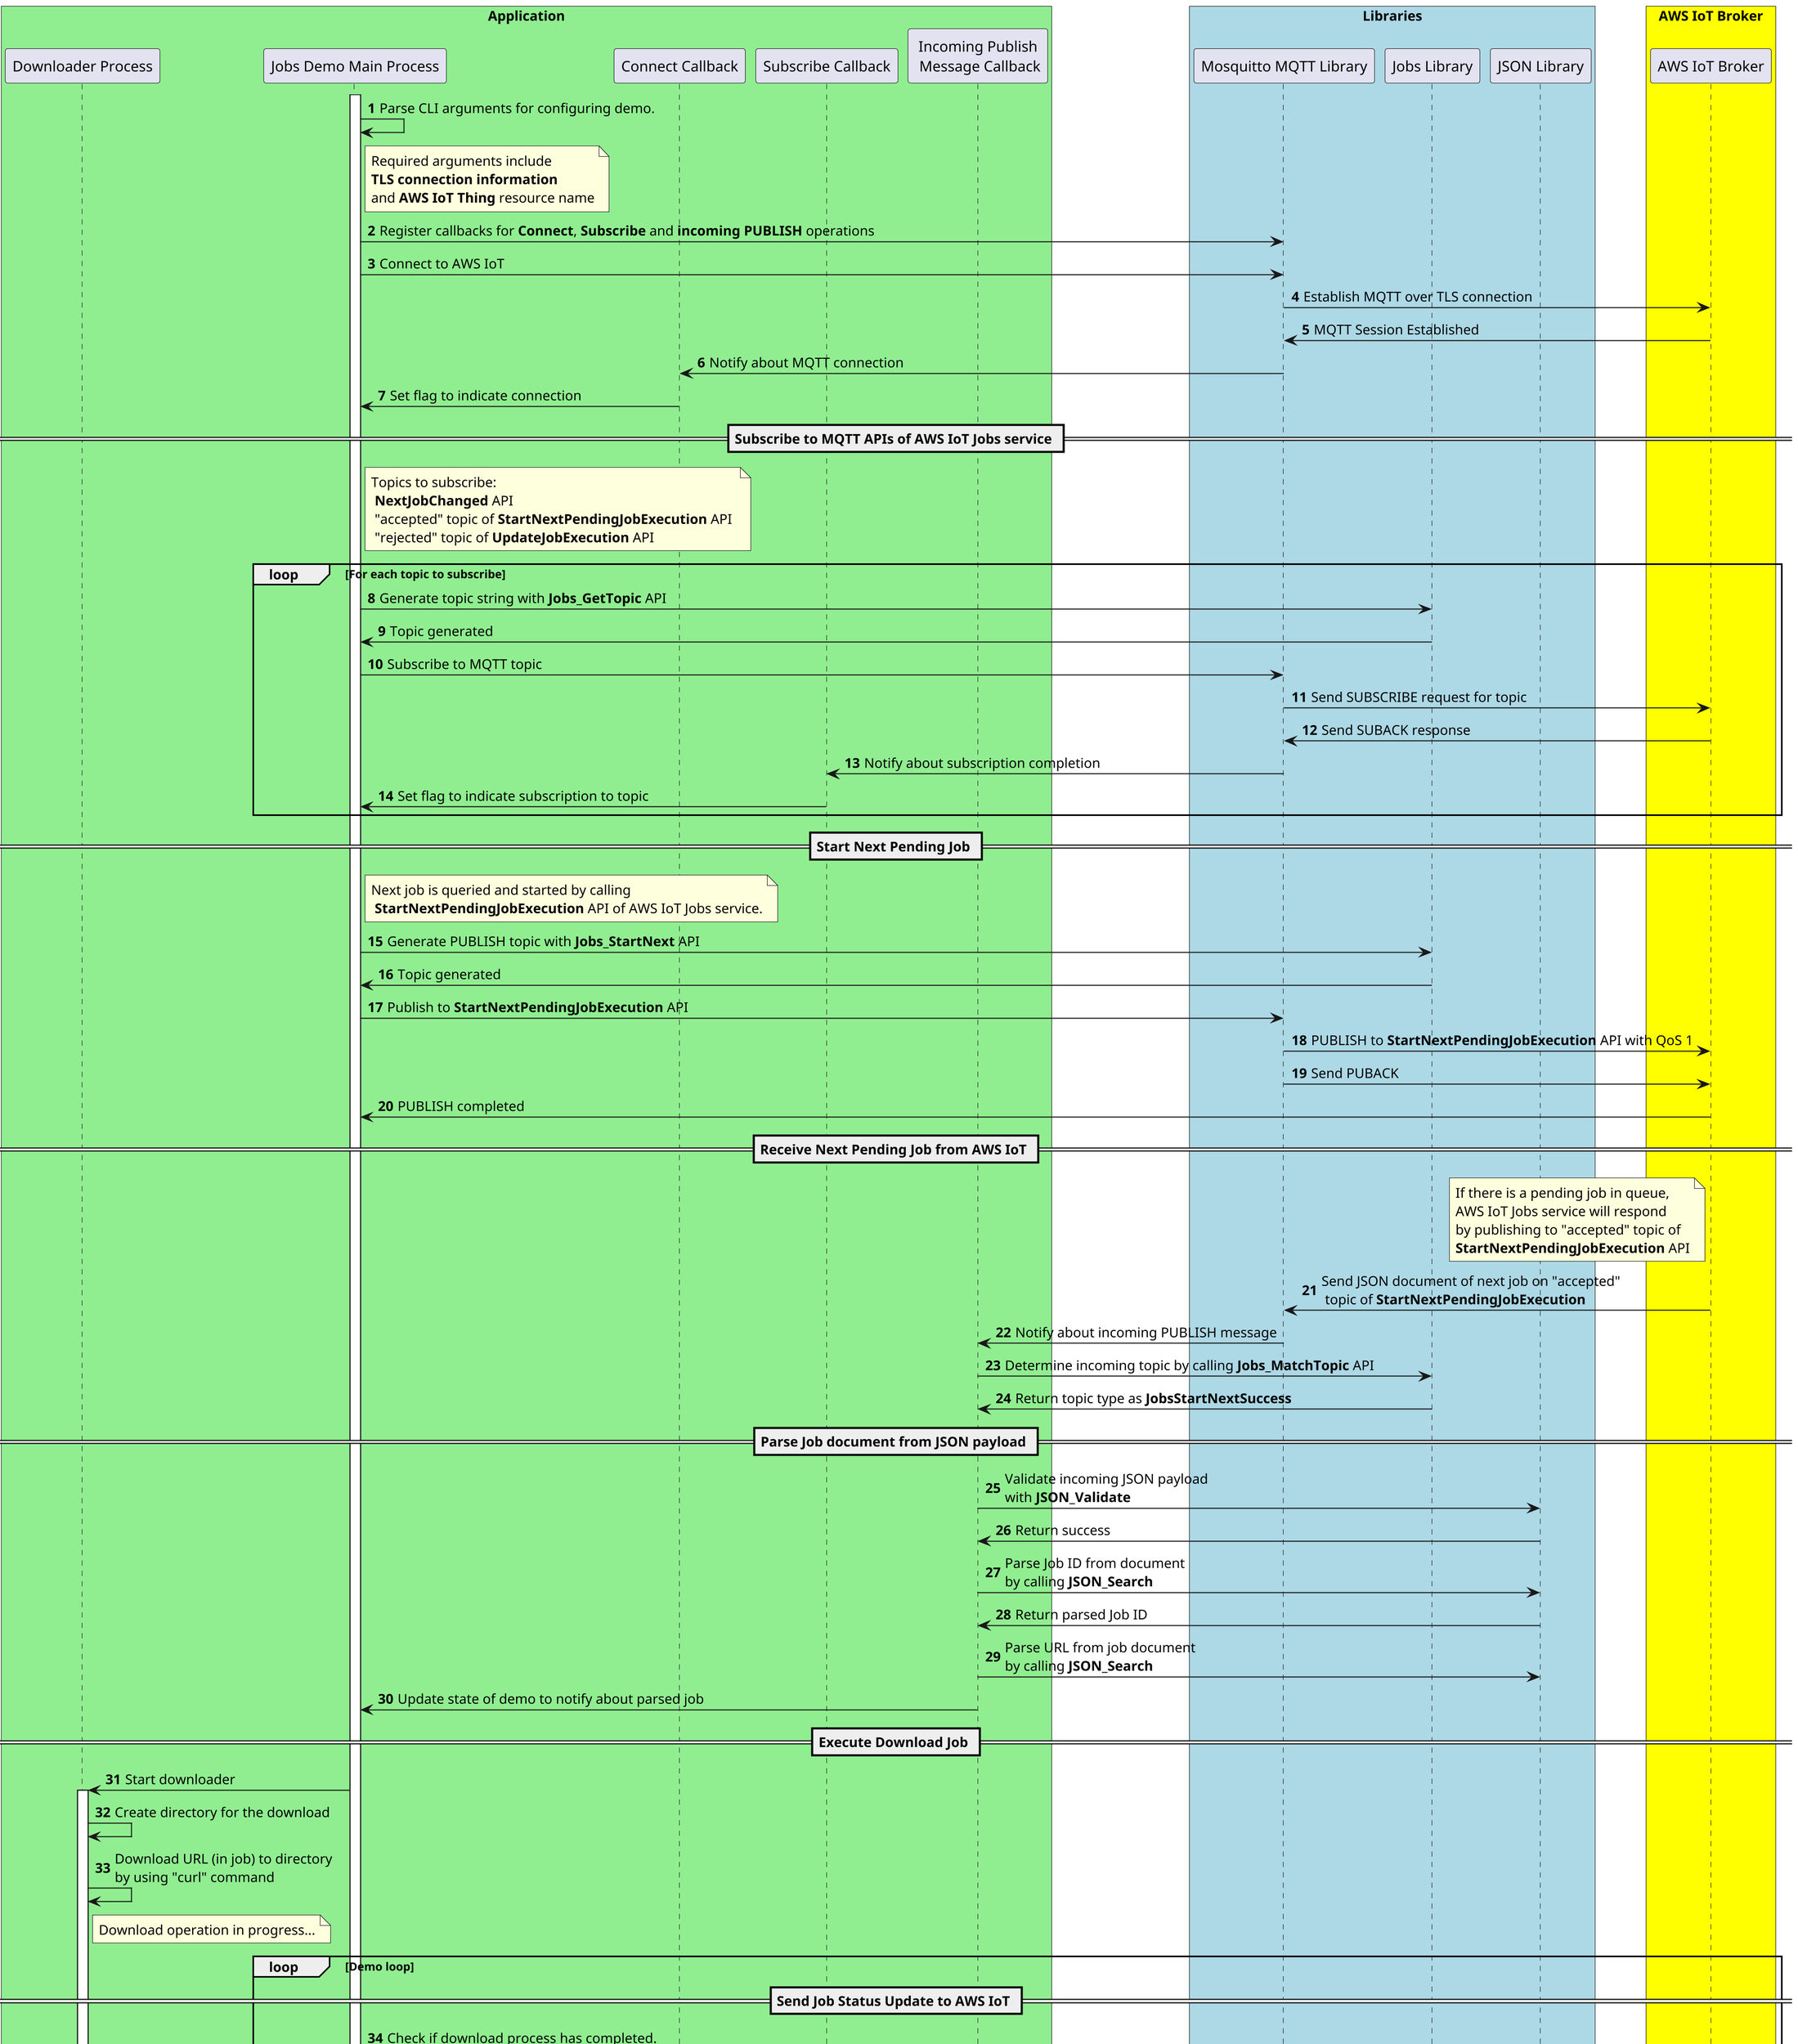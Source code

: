 @startuml
skinparam dpi 200
skinparam classFontSize 8
skinparam classFontName Helvetica
autonumber

box "Application" #LightGreen
	participant "Downloader Process" as download
	participant "Jobs Demo Main Process" as demo
    participant "Connect Callback" as connect_cb
    participant "Subscribe Callback" as subscribe_cb
    participant "Incoming Publish\n Message Callback" as message_cb
end box

box "Libraries" #LightBlue
	participant "Mosquitto MQTT Library" as mqtt
	participant "Jobs Library" as jobs
    participant "JSON Library" as json
end box 

box "AWS IoT Broker" #Yellow
    participant "AWS IoT Broker" as aws
end box

activate demo
demo -> demo: Parse CLI arguments for configuring demo.
note right of demo: Required arguments include \n<b>TLS connection information</b>\nand <b>AWS IoT Thing</b> resource name

demo->mqtt: Register callbacks for <b>Connect</b>, <b>Subscribe</b> and <b>incoming PUBLISH</b> operations

demo->mqtt: Connect to AWS IoT 
mqtt->aws: Establish MQTT over TLS connection
aws->mqtt: MQTT Session Established
mqtt->connect_cb: Notify about MQTT connection
connect_cb->demo: Set flag to indicate connection

== Subscribe to MQTT APIs of AWS IoT Jobs service ==
note right of demo: Topics to subscribe:\n <b>NextJobChanged</b> API \n "accepted" topic of <b>StartNextPendingJobExecution</b> API \n "rejected" topic of <b>UpdateJobExecution</b> API
loop For each topic to subscribe
demo->jobs: Generate topic string with <b>Jobs_GetTopic</b> API
jobs->demo: Topic generated
demo->mqtt: Subscribe to MQTT topic
mqtt-> aws: Send SUBSCRIBE request for topic
aws->mqtt: Send SUBACK response
mqtt->subscribe_cb: Notify about subscription completion
subscribe_cb->demo: Set flag to indicate subscription to topic
end 

== Start Next Pending Job ==
note right of demo: Next job is queried and started by calling \n <b>StartNextPendingJobExecution</b> API of AWS IoT Jobs service.
demo->jobs: Generate PUBLISH topic with <b>Jobs_StartNext</b> API
jobs->demo: Topic generated
demo->mqtt: Publish to <b>StartNextPendingJobExecution</b> API
mqtt->aws: PUBLISH to <b>StartNextPendingJobExecution</b> API with QoS 1
mqtt->aws: Send PUBACK
aws->demo: PUBLISH completed

== Receive Next Pending Job from AWS IoT ==
note left of aws: If there is a pending job in queue,\nAWS IoT Jobs service will respond\nby publishing to "accepted" topic of \n<b>StartNextPendingJobExecution</b> API
aws->mqtt: Send JSON document of next job on "accepted"\n topic of <b>StartNextPendingJobExecution</b>
mqtt->message_cb: Notify about incoming PUBLISH message
message_cb->jobs: Determine incoming topic by calling <b>Jobs_MatchTopic</b> API
jobs->message_cb: Return topic type as <b>JobsStartNextSuccess</b>

== Parse Job document from JSON payload ==
message_cb->json: Validate incoming JSON payload \nwith <b>JSON_Validate</b>
json->message_cb: Return success
message_cb->json: Parse Job ID from document\nby calling <b>JSON_Search</b>
json->message_cb: Return parsed Job ID
message_cb->json: Parse URL from job document\nby calling <b>JSON_Search</b>
message_cb->demo: Update state of demo to notify about parsed job

== Execute Download Job ==
demo->download: Start downloader
activate download
download->download: Create directory for the download
download->download: Download URL (in job) to directory\nby using "curl" command 
note right of download: Download operation in progress...

loop Demo loop
== Send Job Status Update to AWS IoT ==
demo->demo: Check if download process has completed.
note right of demo: Send one of the following statuses to AWS IoT Jobs service:\n 1. "IN_PROGRESS" if download is on-going\n2. "SUCCEEDED" if download has completed\n3."FAILED" if download job failed
demo->jobs: Generate topic for <b>UpdateJobExecution</b> API\nby calling <b>Jobs_Update</b>
jobs->demo: Return generated topic
demo->mqtt:Publish appropriate job status update\nto <b>UpdateJobExecution</b> API
mqtt->aws:PUBLISH to <b>UpdateJobExecution</b> API with QoS 1
aws->mqtt: Send PUBACK response
deactivate download
end
note right of download: Download operation completed
@enduml